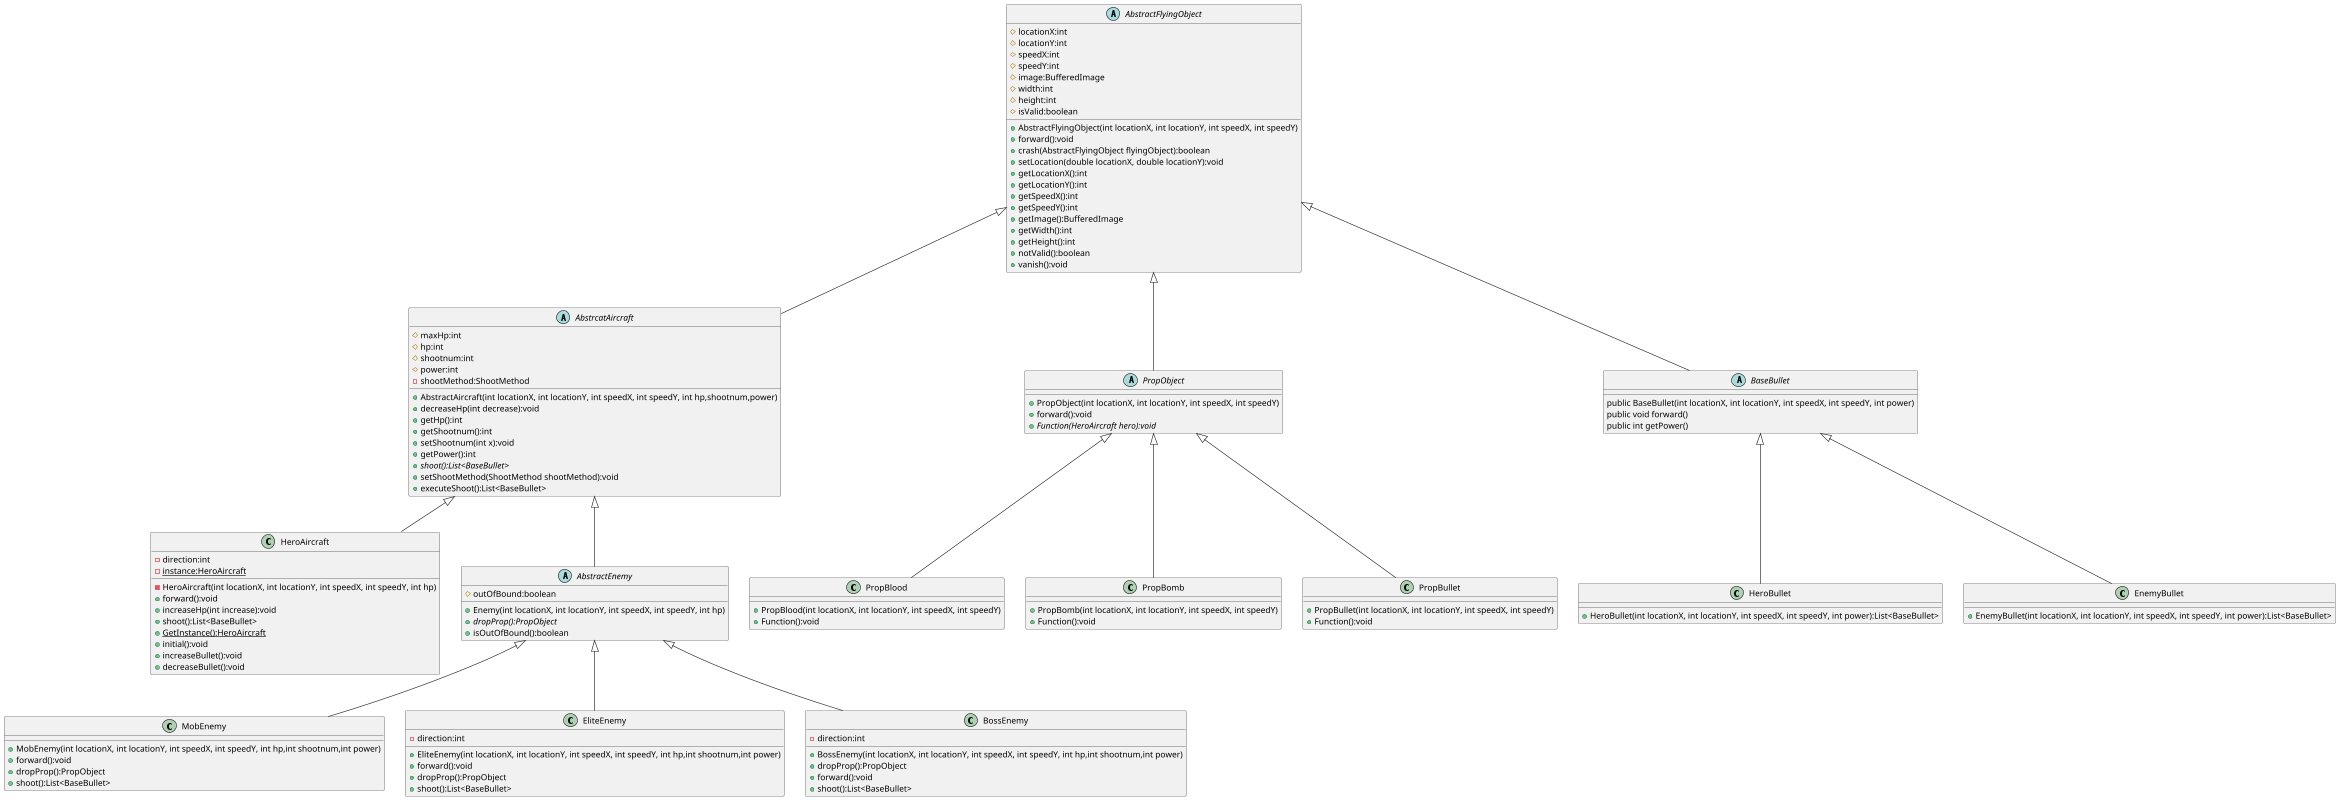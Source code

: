 @startuml
skinparam dpi =400
scale 1000 width
scale 800 height
abstract class AbstractFlyingObject
{
    # locationX:int
     # locationY:int
     # speedX:int
     # speedY:int
     # image:BufferedImage
     # width:int
     # height:int
     # isValid:boolean
     + AbstractFlyingObject(int locationX, int locationY, int speedX, int speedY)
     + forward():void
     + crash(AbstractFlyingObject flyingObject):boolean
     + setLocation(double locationX, double locationY):void
     + getLocationX():int
     + getLocationY():int
     + getSpeedX():int
     + getSpeedY():int
     + getImage():BufferedImage
     + getWidth():int
     + getHeight():int
     + notValid():boolean
     + vanish():void
}
abstract class AbstrcatAircraft
{
    # maxHp:int
     # hp:int
     # shootnum:int
     # power:int
     -shootMethod:ShootMethod
     + AbstractAircraft(int locationX, int locationY, int speedX, int speedY, int hp,shootnum,power)
     + decreaseHp(int decrease):void
     + getHp():int
     + getShootnum():int
     + setShootnum(int x):void
     + getPower():int
     + {abstract} shoot():List<BaseBullet>
     + setShootMethod(ShootMethod shootMethod):void
     + executeShoot():List<BaseBullet>
}
abstract class PropObject
{
   +PropObject(int locationX, int locationY, int speedX, int speedY)
     +forward():void
     +{abstract}Function(HeroAircraft hero):void
}
abstract class BaseBullet
{
    public BaseBullet(int locationX, int locationY, int speedX, int speedY, int power)
    public void forward()
    public int getPower()
}
class HeroAircraft
{
    - direction:int
     -{static}instance:HeroAircraft
     - HeroAircraft(int locationX, int locationY, int speedX, int speedY, int hp)
     + forward():void
     +increaseHp(int increase):void
     + shoot():List<BaseBullet>
     +{static}GetInstance():HeroAircraft
     +initial():void
     +increaseBullet():void
     +decreaseBullet():void
}
abstract class AbstractEnemy
{
+ Enemy(int locationX, int locationY, int speedX, int speedY, int hp)
+ {abstract} dropProp():PropObject
# outOfBound:boolean
+ isOutOfBound():boolean
}
class MobEnemy
{
   + MobEnemy(int locationX, int locationY, int speedX, int speedY, int hp,int shootnum,int power)
       + forward():void
       + dropProp():PropObject
       + shoot():List<BaseBullet>
}
class EliteEnemy
{
    - direction:int
     + EliteEnemy(int locationX, int locationY, int speedX, int speedY, int hp,int shootnum,int power)
     + forward():void
     + dropProp():PropObject
     + shoot():List<BaseBullet>
}
class BossEnemy
{
   - direction:int
    + BossEnemy(int locationX, int locationY, int speedX, int speedY, int hp,int shootnum,int power)
    + dropProp():PropObject
    + forward():void
    + shoot():List<BaseBullet>
}
class HeroBullet
{
    +HeroBullet(int locationX, int locationY, int speedX, int speedY, int power):List<BaseBullet>
}
class EnemyBullet
{
    +EnemyBullet(int locationX, int locationY, int speedX, int speedY, int power):List<BaseBullet>
}
class PropBlood
{
    +PropBlood(int locationX, int locationY, int speedX, int speedY)
    +Function():void
}
class PropBomb
{
    +PropBomb(int locationX, int locationY, int speedX, int speedY)
    +Function():void
}
class PropBullet
{
    +PropBullet(int locationX, int locationY, int speedX, int speedY)
    +Function():void
}
AbstractFlyingObject<|--AbstrcatAircraft
AbstractFlyingObject<|--PropObject
AbstractFlyingObject<|--BaseBullet
AbstrcatAircraft<|--HeroAircraft
AbstrcatAircraft<|--AbstractEnemy
AbstractEnemy<|--MobEnemy
AbstractEnemy<|--EliteEnemy
AbstractEnemy<|--BossEnemy
PropObject<|--PropBlood
PropObject<|--PropBomb
PropObject<|--PropBullet
BaseBullet<|--HeroBullet
BaseBullet<|--EnemyBullet
@enduml